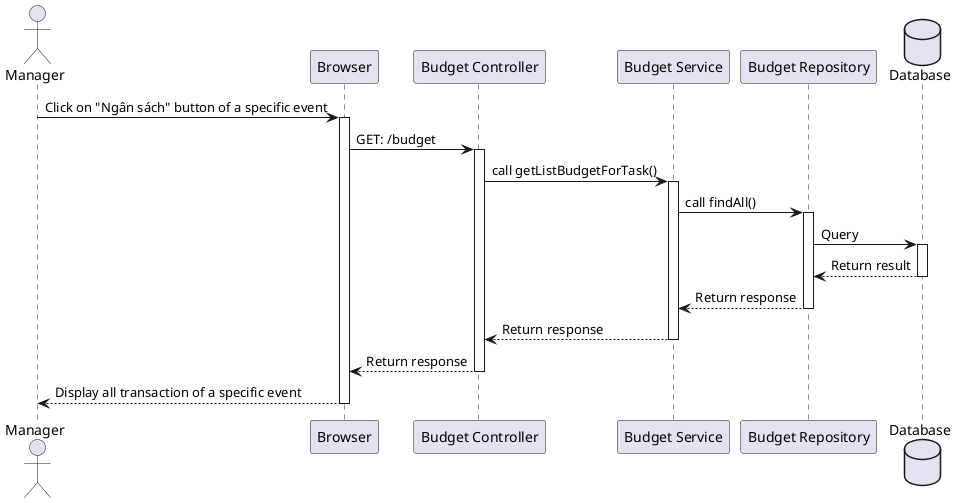 @startuml

actor Manager as user
participant Browser as a
participant "Budget Controller" as b
participant "Budget Service" as c
participant "Budget Repository" as d
database "Database" as e

user -> a++: Click on "Ngân sách" button of a specific event
a -> b++: GET: /budget
b -> c++: call getListBudgetForTask()
c -> d++: call findAll()
d -> e++: Query
e --> d--: Return result
d --> c--: Return response
c --> b--: Return response
b --> a--: Return response
a --> user--: Display all transaction of a specific event
@enduml